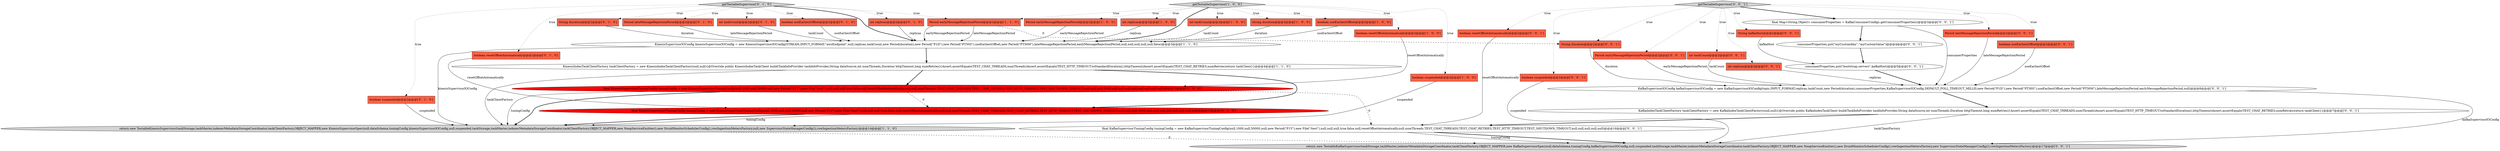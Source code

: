 digraph {
20 [style = filled, label = "int taskCount@@@2@@@['0', '1', '0']", fillcolor = tomato, shape = box image = "AAA0AAABBB2BBB"];
10 [style = filled, label = "KinesisIndexTaskClientFactory taskClientFactory = new KinesisIndexTaskClientFactory(null,null){@Override public KinesisIndexTaskClient build(TaskInfoProvider taskInfoProvider,String dataSource,int numThreads,Duration httpTimeout,long numRetries){Assert.assertEquals(TEST_CHAT_THREADS,numThreads)Assert.assertEquals(TEST_HTTP_TIMEOUT.toStandardDuration(),httpTimeout)Assert.assertEquals(TEST_CHAT_RETRIES,numRetries)return taskClient}}@@@4@@@['1', '1', '0']", fillcolor = white, shape = ellipse image = "AAA0AAABBB1BBB"];
8 [style = filled, label = "return new TestableKinesisSupervisor(taskStorage,taskMaster,indexerMetadataStorageCoordinator,taskClientFactory,OBJECT_MAPPER,new KinesisSupervisorSpec(null,dataSchema,tuningConfig,kinesisSupervisorIOConfig,null,suspended,taskStorage,taskMaster,indexerMetadataStorageCoordinator,taskClientFactory,OBJECT_MAPPER,new NoopServiceEmitter(),new DruidMonitorSchedulerConfig(),rowIngestionMetersFactory,null,new SupervisorStateManagerConfig()),rowIngestionMetersFactory)@@@14@@@['1', '1', '0']", fillcolor = lightgray, shape = ellipse image = "AAA0AAABBB1BBB"];
33 [style = filled, label = "final Map<String,Object> consumerProperties = KafkaConsumerConfigs.getConsumerProperties()@@@3@@@['0', '0', '1']", fillcolor = white, shape = ellipse image = "AAA0AAABBB3BBB"];
5 [style = filled, label = "KinesisSupervisorIOConfig kinesisSupervisorIOConfig = new KinesisSupervisorIOConfig(STREAM,INPUT_FORMAT,\"awsEndpoint\",null,replicas,taskCount,new Period(duration),new Period(\"P1D\"),new Period(\"PT30S\"),useEarliestOffset,new Period(\"PT30M\"),lateMessageRejectionPeriod,earlyMessageRejectionPeriod,null,null,null,null,null,false)@@@3@@@['1', '1', '0']", fillcolor = white, shape = ellipse image = "AAA0AAABBB1BBB"];
0 [style = filled, label = "boolean suspended@@@2@@@['1', '0', '0']", fillcolor = tomato, shape = box image = "AAA0AAABBB1BBB"];
12 [style = filled, label = "Period earlyMessageRejectionPeriod@@@2@@@['1', '1', '0']", fillcolor = tomato, shape = box image = "AAA0AAABBB1BBB"];
30 [style = filled, label = "Period earlyMessageRejectionPeriod@@@2@@@['0', '0', '1']", fillcolor = tomato, shape = box image = "AAA0AAABBB3BBB"];
2 [style = filled, label = "Period earlyMessageRejectionPeriod@@@2@@@['1', '0', '0']", fillcolor = tomato, shape = box image = "AAA0AAABBB1BBB"];
36 [style = filled, label = "String kafkaHost@@@2@@@['0', '0', '1']", fillcolor = tomato, shape = box image = "AAA0AAABBB3BBB"];
17 [style = filled, label = "String duration@@@2@@@['0', '1', '0']", fillcolor = tomato, shape = box image = "AAA0AAABBB2BBB"];
28 [style = filled, label = "return new TestableKafkaSupervisor(taskStorage,taskMaster,indexerMetadataStorageCoordinator,taskClientFactory,OBJECT_MAPPER,new KafkaSupervisorSpec(null,dataSchema,tuningConfig,kafkaSupervisorIOConfig,null,suspended,taskStorage,taskMaster,indexerMetadataStorageCoordinator,taskClientFactory,OBJECT_MAPPER,new NoopServiceEmitter(),new DruidMonitorSchedulerConfig(),rowIngestionMetersFactory,new SupervisorStateManagerConfig()),rowIngestionMetersFactory)@@@17@@@['0', '0', '1']", fillcolor = lightgray, shape = ellipse image = "AAA0AAABBB3BBB"];
24 [style = filled, label = "boolean resetOffsetAutomatically@@@2@@@['0', '0', '1']", fillcolor = tomato, shape = box image = "AAA0AAABBB3BBB"];
31 [style = filled, label = "consumerProperties.put(\"bootstrap.servers\",kafkaHost)@@@5@@@['0', '0', '1']", fillcolor = white, shape = ellipse image = "AAA0AAABBB3BBB"];
16 [style = filled, label = "boolean useEarliestOffset@@@2@@@['0', '1', '0']", fillcolor = tomato, shape = box image = "AAA0AAABBB2BBB"];
13 [style = filled, label = "boolean suspended@@@2@@@['0', '1', '0']", fillcolor = tomato, shape = box image = "AAA0AAABBB2BBB"];
21 [style = filled, label = "getTestableSupervisor['0', '1', '0']", fillcolor = lightgray, shape = diamond image = "AAA0AAABBB2BBB"];
37 [style = filled, label = "consumerProperties.put(\"myCustomKey\",\"myCustomValue\")@@@4@@@['0', '0', '1']", fillcolor = white, shape = ellipse image = "AAA0AAABBB3BBB"];
27 [style = filled, label = "KafkaSupervisorIOConfig kafkaSupervisorIOConfig = new KafkaSupervisorIOConfig(topic,INPUT_FORMAT,replicas,taskCount,new Period(duration),consumerProperties,KafkaSupervisorIOConfig.DEFAULT_POLL_TIMEOUT_MILLIS,new Period(\"P1D\"),new Period(\"PT30S\"),useEarliestOffset,new Period(\"PT30M\"),lateMessageRejectionPeriod,earlyMessageRejectionPeriod,null)@@@6@@@['0', '0', '1']", fillcolor = white, shape = ellipse image = "AAA0AAABBB3BBB"];
22 [style = filled, label = "final KafkaSupervisorTuningConfig tuningConfig = new KafkaSupervisorTuningConfig(null,1000,null,50000,null,new Period(\"P1Y\"),new File(\"/test\"),null,null,null,true,false,null,resetOffsetAutomatically,null,numThreads,TEST_CHAT_THREADS,TEST_CHAT_RETRIES,TEST_HTTP_TIMEOUT,TEST_SHUTDOWN_TIMEOUT,null,null,null,null,null)@@@16@@@['0', '0', '1']", fillcolor = white, shape = ellipse image = "AAA0AAABBB3BBB"];
34 [style = filled, label = "getTestableSupervisor['0', '0', '1']", fillcolor = lightgray, shape = diamond image = "AAA0AAABBB3BBB"];
35 [style = filled, label = "boolean suspended@@@2@@@['0', '0', '1']", fillcolor = tomato, shape = box image = "AAA0AAABBB3BBB"];
19 [style = filled, label = "Period lateMessageRejectionPeriod@@@2@@@['0', '1', '0']", fillcolor = tomato, shape = box image = "AAA0AAABBB2BBB"];
6 [style = filled, label = "final KinesisSupervisorTuningConfig tuningConfig = new KinesisSupervisorTuningConfig(null,1000,null,50000,null,new Period(\"P1Y\"),new File(\"/test\"),null,null,null,true,false,null,resetOffsetAutomatically,null,null,numThreads,TEST_CHAT_THREADS,TEST_CHAT_RETRIES,TEST_HTTP_TIMEOUT,TEST_SHUTDOWN_TIMEOUT,null,null,null,5000,null,null,null,null,null,null,null,null)@@@13@@@['1', '0', '0']", fillcolor = red, shape = ellipse image = "AAA1AAABBB1BBB"];
15 [style = filled, label = "int replicas@@@2@@@['0', '1', '0']", fillcolor = tomato, shape = box image = "AAA0AAABBB2BBB"];
14 [style = filled, label = "final KinesisSupervisorTuningConfig tuningConfig = new KinesisSupervisorTuningConfig(null,1000,null,null,50000,null,new Period(\"P1Y\"),new File(\"/test\"),null,null,null,true,false,null,resetOffsetAutomatically,null,null,numThreads,TEST_CHAT_THREADS,TEST_CHAT_RETRIES,TEST_HTTP_TIMEOUT,TEST_SHUTDOWN_TIMEOUT,null,null,null,5000,null,null,null,null,null,null,null,null)@@@13@@@['0', '1', '0']", fillcolor = red, shape = ellipse image = "AAA1AAABBB2BBB"];
7 [style = filled, label = "int replicas@@@2@@@['1', '0', '0']", fillcolor = tomato, shape = box image = "AAA0AAABBB1BBB"];
38 [style = filled, label = "String duration@@@2@@@['0', '0', '1']", fillcolor = tomato, shape = box image = "AAA0AAABBB3BBB"];
9 [style = filled, label = "getTestableSupervisor['1', '0', '0']", fillcolor = lightgray, shape = diamond image = "AAA0AAABBB1BBB"];
11 [style = filled, label = "int taskCount@@@2@@@['1', '0', '0']", fillcolor = tomato, shape = box image = "AAA0AAABBB1BBB"];
18 [style = filled, label = "boolean resetOffsetAutomatically@@@2@@@['0', '1', '0']", fillcolor = tomato, shape = box image = "AAA0AAABBB2BBB"];
4 [style = filled, label = "String duration@@@2@@@['1', '0', '0']", fillcolor = tomato, shape = box image = "AAA0AAABBB1BBB"];
23 [style = filled, label = "int taskCount@@@2@@@['0', '0', '1']", fillcolor = tomato, shape = box image = "AAA0AAABBB3BBB"];
25 [style = filled, label = "int replicas@@@2@@@['0', '0', '1']", fillcolor = tomato, shape = box image = "AAA0AAABBB3BBB"];
26 [style = filled, label = "KafkaIndexTaskClientFactory taskClientFactory = new KafkaIndexTaskClientFactory(null,null){@Override public KafkaIndexTaskClient build(TaskInfoProvider taskInfoProvider,String dataSource,int numThreads,Duration httpTimeout,long numRetries){Assert.assertEquals(TEST_CHAT_THREADS,numThreads)Assert.assertEquals(TEST_HTTP_TIMEOUT.toStandardDuration(),httpTimeout)Assert.assertEquals(TEST_CHAT_RETRIES,numRetries)return taskClient}}@@@7@@@['0', '0', '1']", fillcolor = white, shape = ellipse image = "AAA0AAABBB3BBB"];
1 [style = filled, label = "boolean resetOffsetAutomatically@@@2@@@['1', '0', '0']", fillcolor = tomato, shape = box image = "AAA0AAABBB1BBB"];
29 [style = filled, label = "Period lateMessageRejectionPeriod@@@2@@@['0', '0', '1']", fillcolor = tomato, shape = box image = "AAA0AAABBB3BBB"];
32 [style = filled, label = "boolean useEarliestOffset@@@2@@@['0', '0', '1']", fillcolor = tomato, shape = box image = "AAA0AAABBB3BBB"];
3 [style = filled, label = "boolean useEarliestOffset@@@2@@@['1', '0', '0']", fillcolor = tomato, shape = box image = "AAA0AAABBB1BBB"];
6->8 [style = solid, label="tuningConfig"];
34->32 [style = dotted, label="true"];
5->10 [style = bold, label=""];
21->12 [style = dotted, label="true"];
12->38 [style = dashed, label="0"];
9->12 [style = dotted, label="true"];
9->0 [style = dotted, label="true"];
14->8 [style = solid, label="tuningConfig"];
26->28 [style = solid, label="taskClientFactory"];
21->20 [style = dotted, label="true"];
34->24 [style = dotted, label="true"];
21->15 [style = dotted, label="true"];
36->31 [style = solid, label="kafkaHost"];
10->14 [style = bold, label=""];
21->18 [style = dotted, label="true"];
12->5 [style = solid, label="earlyMessageRejectionPeriod"];
9->11 [style = dotted, label="true"];
10->8 [style = solid, label="taskClientFactory"];
34->36 [style = dotted, label="true"];
34->33 [style = bold, label=""];
25->27 [style = solid, label="replicas"];
34->25 [style = dotted, label="true"];
34->29 [style = dotted, label="true"];
4->5 [style = solid, label="duration"];
17->5 [style = solid, label="duration"];
32->27 [style = solid, label="useEarliestOffset"];
22->28 [style = bold, label=""];
21->17 [style = dotted, label="true"];
6->14 [style = dashed, label="0"];
8->28 [style = dashed, label="0"];
18->14 [style = solid, label="resetOffsetAutomatically"];
10->6 [style = bold, label=""];
33->27 [style = solid, label="consumerProperties"];
6->22 [style = dashed, label="0"];
16->5 [style = solid, label="useEarliestOffset"];
24->22 [style = solid, label="resetOffsetAutomatically"];
26->22 [style = bold, label=""];
34->38 [style = dotted, label="true"];
34->23 [style = dotted, label="true"];
7->5 [style = solid, label="replicas"];
20->5 [style = solid, label="taskCount"];
3->5 [style = solid, label="useEarliestOffset"];
21->5 [style = bold, label=""];
19->5 [style = solid, label="lateMessageRejectionPeriod"];
13->8 [style = solid, label="suspended"];
27->26 [style = bold, label=""];
29->27 [style = solid, label="lateMessageRejectionPeriod"];
38->27 [style = solid, label="duration"];
31->27 [style = bold, label=""];
37->31 [style = bold, label=""];
34->35 [style = dotted, label="true"];
5->8 [style = solid, label="kinesisSupervisorIOConfig"];
1->6 [style = solid, label="resetOffsetAutomatically"];
15->5 [style = solid, label="replicas"];
22->28 [style = solid, label="tuningConfig"];
9->2 [style = dotted, label="true"];
12->5 [style = solid, label="lateMessageRejectionPeriod"];
6->8 [style = bold, label=""];
21->19 [style = dotted, label="true"];
23->27 [style = solid, label="taskCount"];
0->8 [style = solid, label="suspended"];
9->1 [style = dotted, label="true"];
9->5 [style = bold, label=""];
9->4 [style = dotted, label="true"];
2->5 [style = solid, label="earlyMessageRejectionPeriod"];
11->5 [style = solid, label="taskCount"];
14->8 [style = bold, label=""];
21->13 [style = dotted, label="true"];
27->28 [style = solid, label="kafkaSupervisorIOConfig"];
21->16 [style = dotted, label="true"];
9->7 [style = dotted, label="true"];
33->37 [style = bold, label=""];
34->30 [style = dotted, label="true"];
30->27 [style = solid, label="earlyMessageRejectionPeriod"];
9->3 [style = dotted, label="true"];
35->28 [style = solid, label="suspended"];
}

